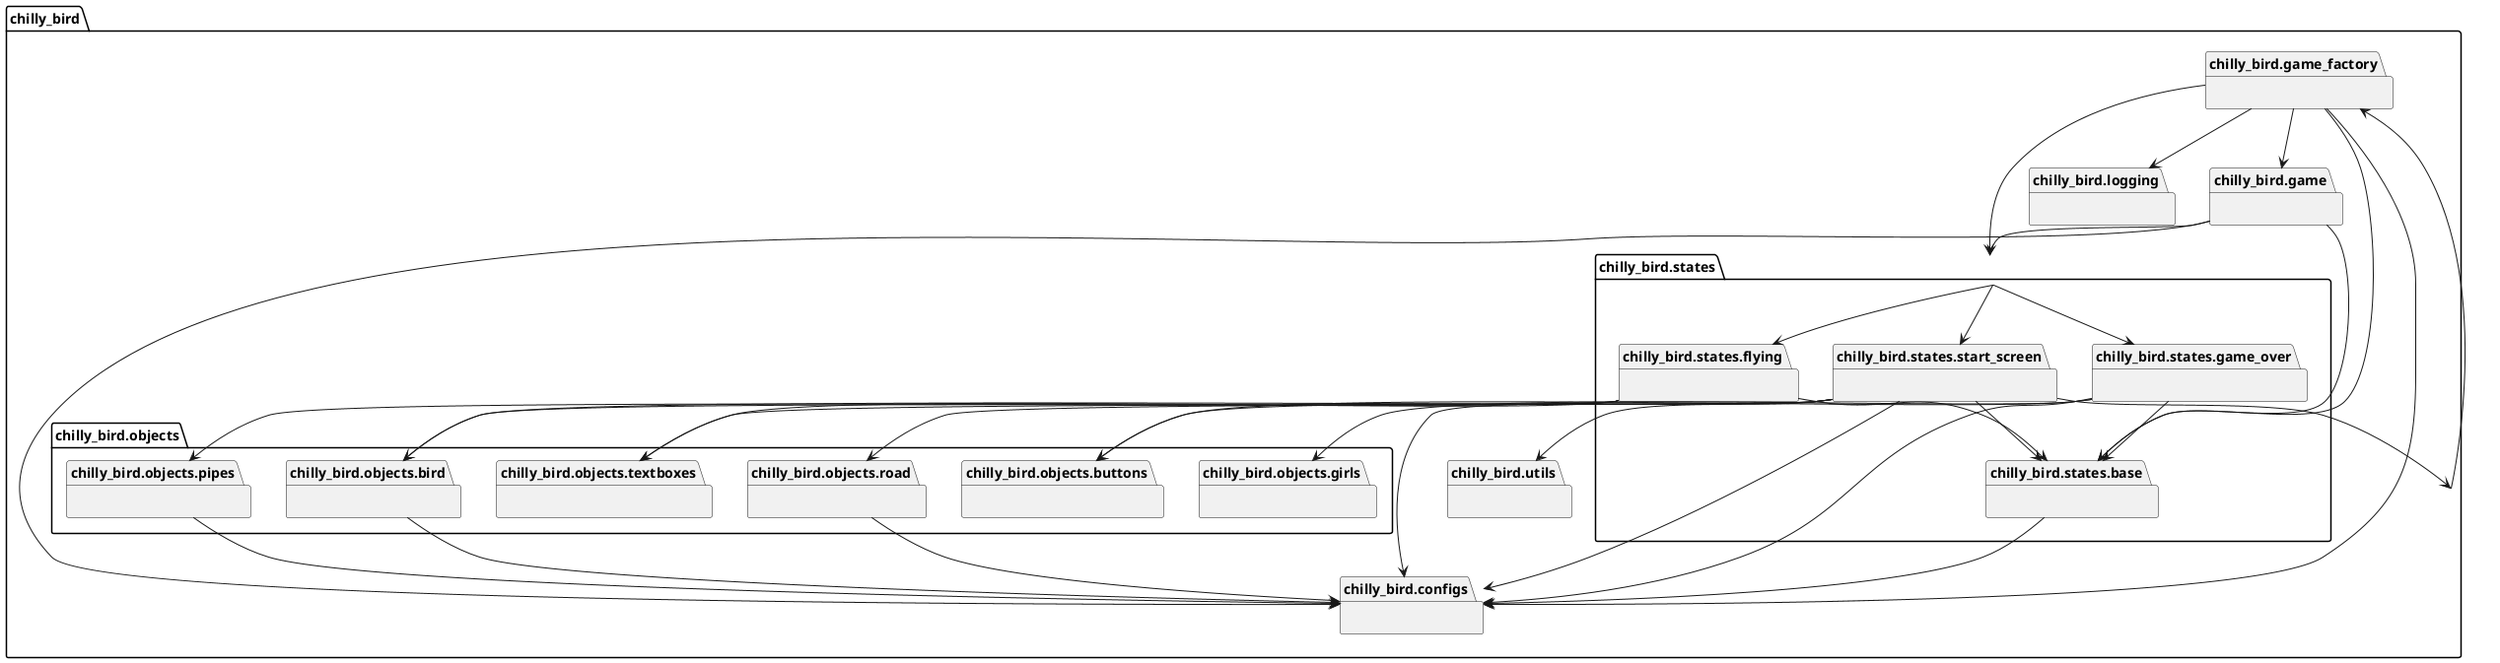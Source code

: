 @startuml packages
' set namespaceSeparator none
package "chilly_bird" as chilly_bird {
}
package "chilly_bird.configs" as chilly_bird.configs {
}
package "chilly_bird.game" as chilly_bird.game {
}
package "chilly_bird.game_factory" as chilly_bird.game_factory {
}
package "chilly_bird.logging" as chilly_bird.logging {
}
package "chilly_bird.objects" as chilly_bird.objects {
}
package "chilly_bird.objects.bird" as chilly_bird.objects.bird {
}
package "chilly_bird.objects.buttons" as chilly_bird.objects.buttons {
}
package "chilly_bird.objects.girls" as chilly_bird.objects.girls {
}
package "chilly_bird.objects.pipes" as chilly_bird.objects.pipes {
}
package "chilly_bird.objects.road" as chilly_bird.objects.road {
}
package "chilly_bird.objects.textboxes" as chilly_bird.objects.textboxes {
}
package "chilly_bird.states" as chilly_bird.states {
}
package "chilly_bird.states.base" as chilly_bird.states.base {
}
package "chilly_bird.states.flying" as chilly_bird.states.flying {
}
package "chilly_bird.states.game_over" as chilly_bird.states.game_over {
}
package "chilly_bird.states.start_screen" as chilly_bird.states.start_screen {
}
package "chilly_bird.utils" as chilly_bird.utils {
}
chilly_bird --> chilly_bird.game_factory
chilly_bird.game --> chilly_bird.configs
chilly_bird.game --> chilly_bird.states
chilly_bird.game --> chilly_bird.states.base
chilly_bird.game_factory --> chilly_bird.configs
chilly_bird.game_factory --> chilly_bird.game
chilly_bird.game_factory --> chilly_bird.logging
chilly_bird.game_factory --> chilly_bird.states
chilly_bird.game_factory --> chilly_bird.states.base
chilly_bird.objects.bird --> chilly_bird.configs
chilly_bird.objects.pipes --> chilly_bird.configs
chilly_bird.objects.road --> chilly_bird.configs
chilly_bird.states --> chilly_bird.states.flying
chilly_bird.states --> chilly_bird.states.game_over
chilly_bird.states --> chilly_bird.states.start_screen
chilly_bird.states.base --> chilly_bird.configs
chilly_bird.states.flying --> chilly_bird.configs
chilly_bird.states.flying --> chilly_bird.objects.bird
chilly_bird.states.flying --> chilly_bird.objects.pipes
chilly_bird.states.flying --> chilly_bird.objects.textboxes
chilly_bird.states.flying --> chilly_bird.states.base
chilly_bird.states.game_over --> chilly_bird.configs
chilly_bird.states.game_over --> chilly_bird.objects.buttons
chilly_bird.states.game_over --> chilly_bird.objects.girls
chilly_bird.states.game_over --> chilly_bird.states.base
chilly_bird.states.start_screen --> chilly_bird
chilly_bird.states.start_screen --> chilly_bird.configs
chilly_bird.states.start_screen --> chilly_bird.objects.bird
chilly_bird.states.start_screen --> chilly_bird.objects.buttons
chilly_bird.states.start_screen --> chilly_bird.objects.road
chilly_bird.states.start_screen --> chilly_bird.objects.textboxes
chilly_bird.states.start_screen --> chilly_bird.states.base
chilly_bird.states.start_screen --> chilly_bird.utils
@enduml
